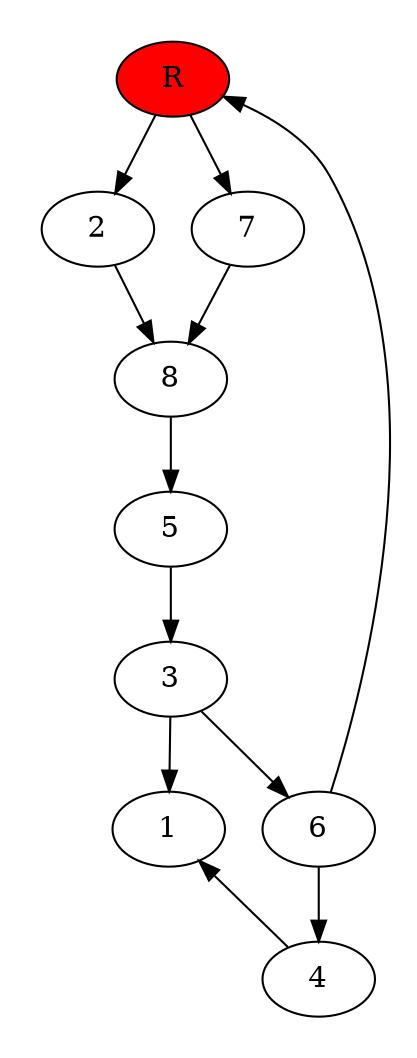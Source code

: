 digraph prb11_move_02 {
	9 -> 7
	9 -> 2
	subgraph cluster_0 {
		peripheries=0
		9 [label=R fillcolor="#ff0000" style=filled]
	}
	2 -> 8
	7 -> 8
	subgraph cluster_1 {
		peripheries=0
		2
		7
	}
	8 -> 5
	subgraph cluster_2 {
		peripheries=0
		8
	}
	5 -> 3
	subgraph cluster_3 {
		peripheries=0
		5
	}
	3 -> 6
	3 -> 1
	subgraph cluster_4 {
		peripheries=0
		3
	}
	6 -> 9 [constraint=false]
	6 -> 4
	subgraph cluster_5 {
		peripheries=0
		1
		6
	}
	4 -> 1 [constraint=false]
	subgraph cluster_6 {
		peripheries=0
		4
	}
}
